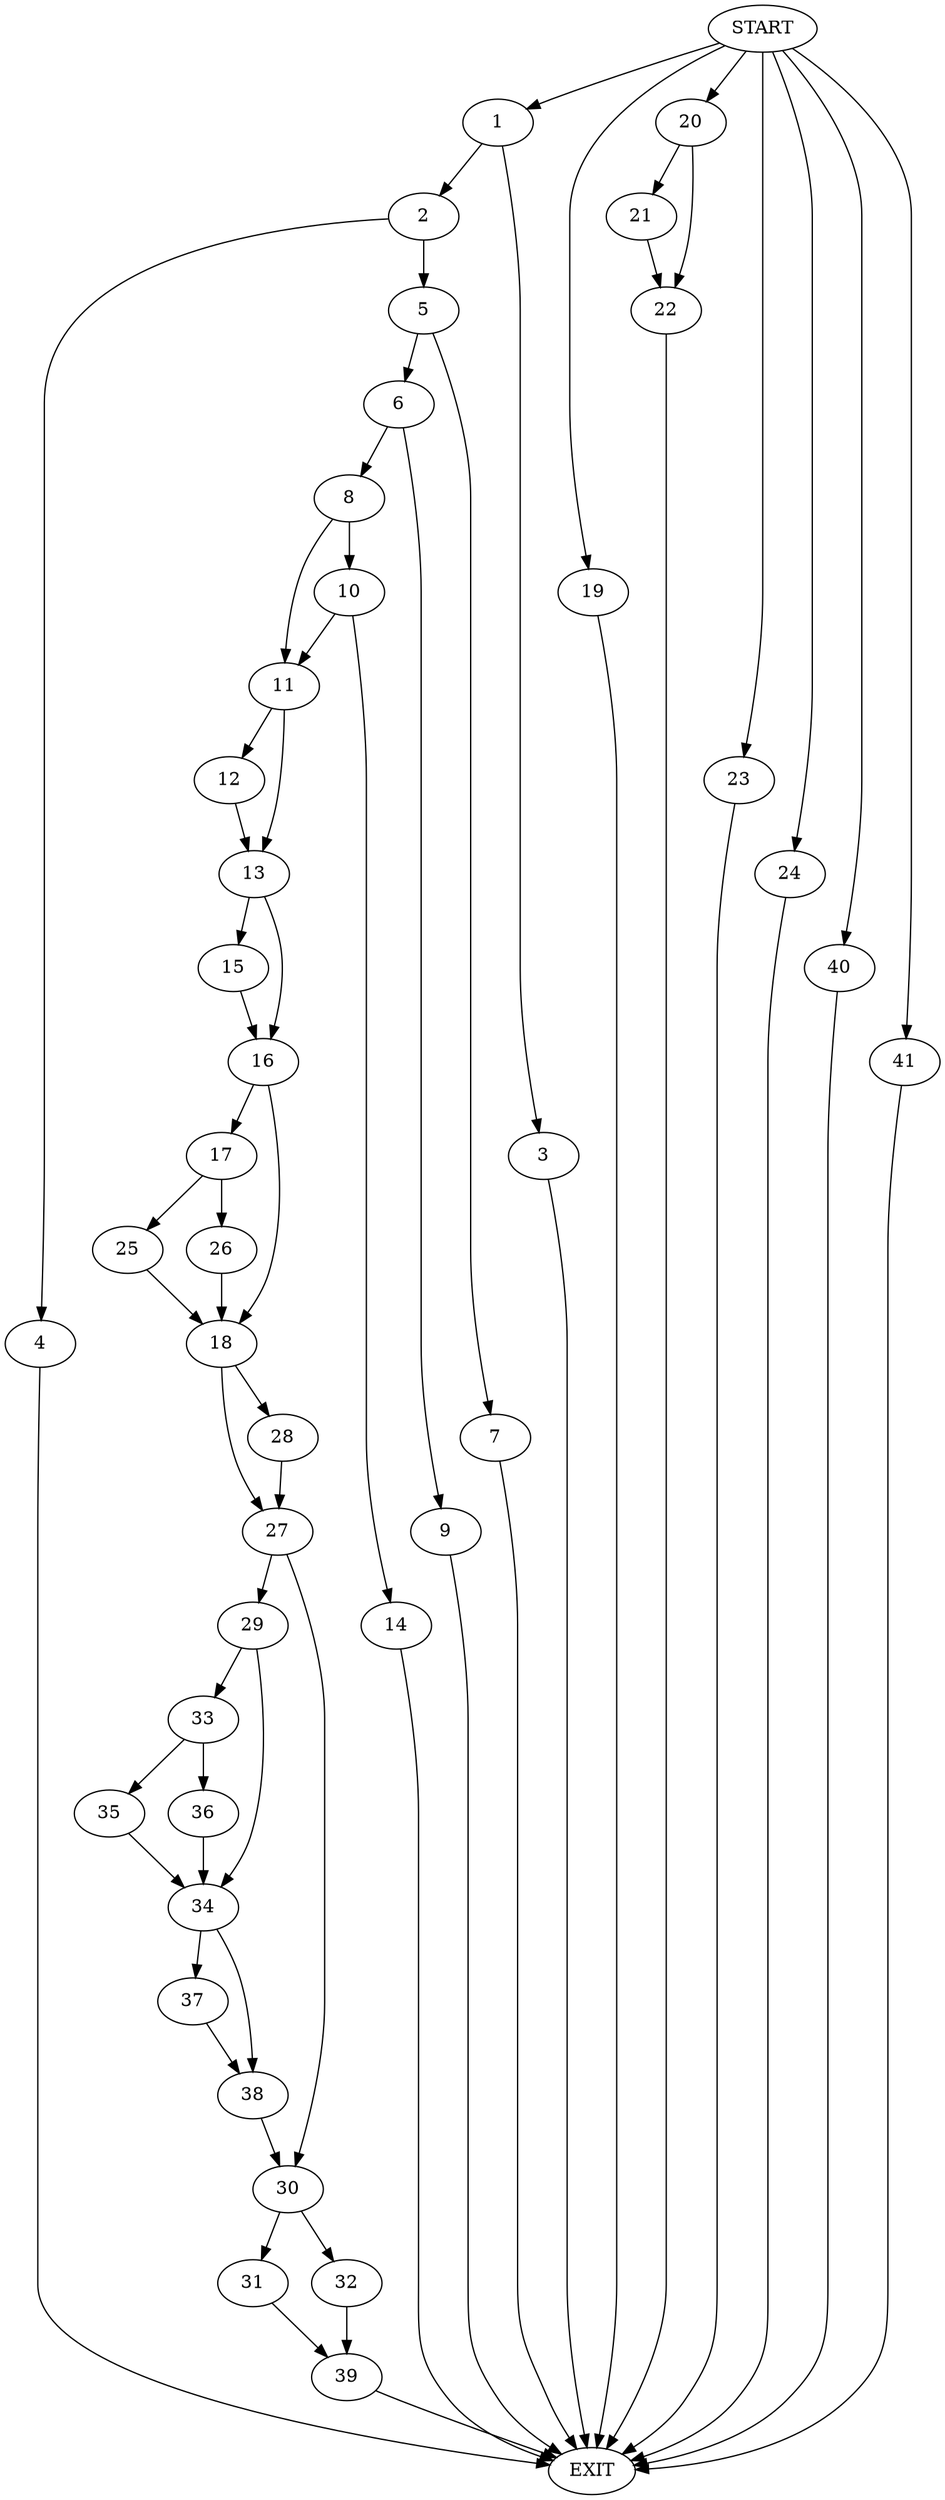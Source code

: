 digraph {
0 [label="START"]
42 [label="EXIT"]
0 -> 1
1 -> 2
1 -> 3
2 -> 4
2 -> 5
3 -> 42
4 -> 42
5 -> 6
5 -> 7
6 -> 8
6 -> 9
7 -> 42
9 -> 42
8 -> 10
8 -> 11
11 -> 12
11 -> 13
10 -> 14
10 -> 11
14 -> 42
12 -> 13
13 -> 15
13 -> 16
15 -> 16
16 -> 17
16 -> 18
0 -> 19
19 -> 42
0 -> 20
20 -> 21
20 -> 22
21 -> 22
22 -> 42
0 -> 23
23 -> 42
0 -> 24
24 -> 42
17 -> 25
17 -> 26
18 -> 27
18 -> 28
25 -> 18
26 -> 18
28 -> 27
27 -> 29
27 -> 30
30 -> 31
30 -> 32
29 -> 33
29 -> 34
33 -> 35
33 -> 36
34 -> 37
34 -> 38
35 -> 34
36 -> 34
37 -> 38
38 -> 30
32 -> 39
31 -> 39
0 -> 40
40 -> 42
39 -> 42
0 -> 41
41 -> 42
}

